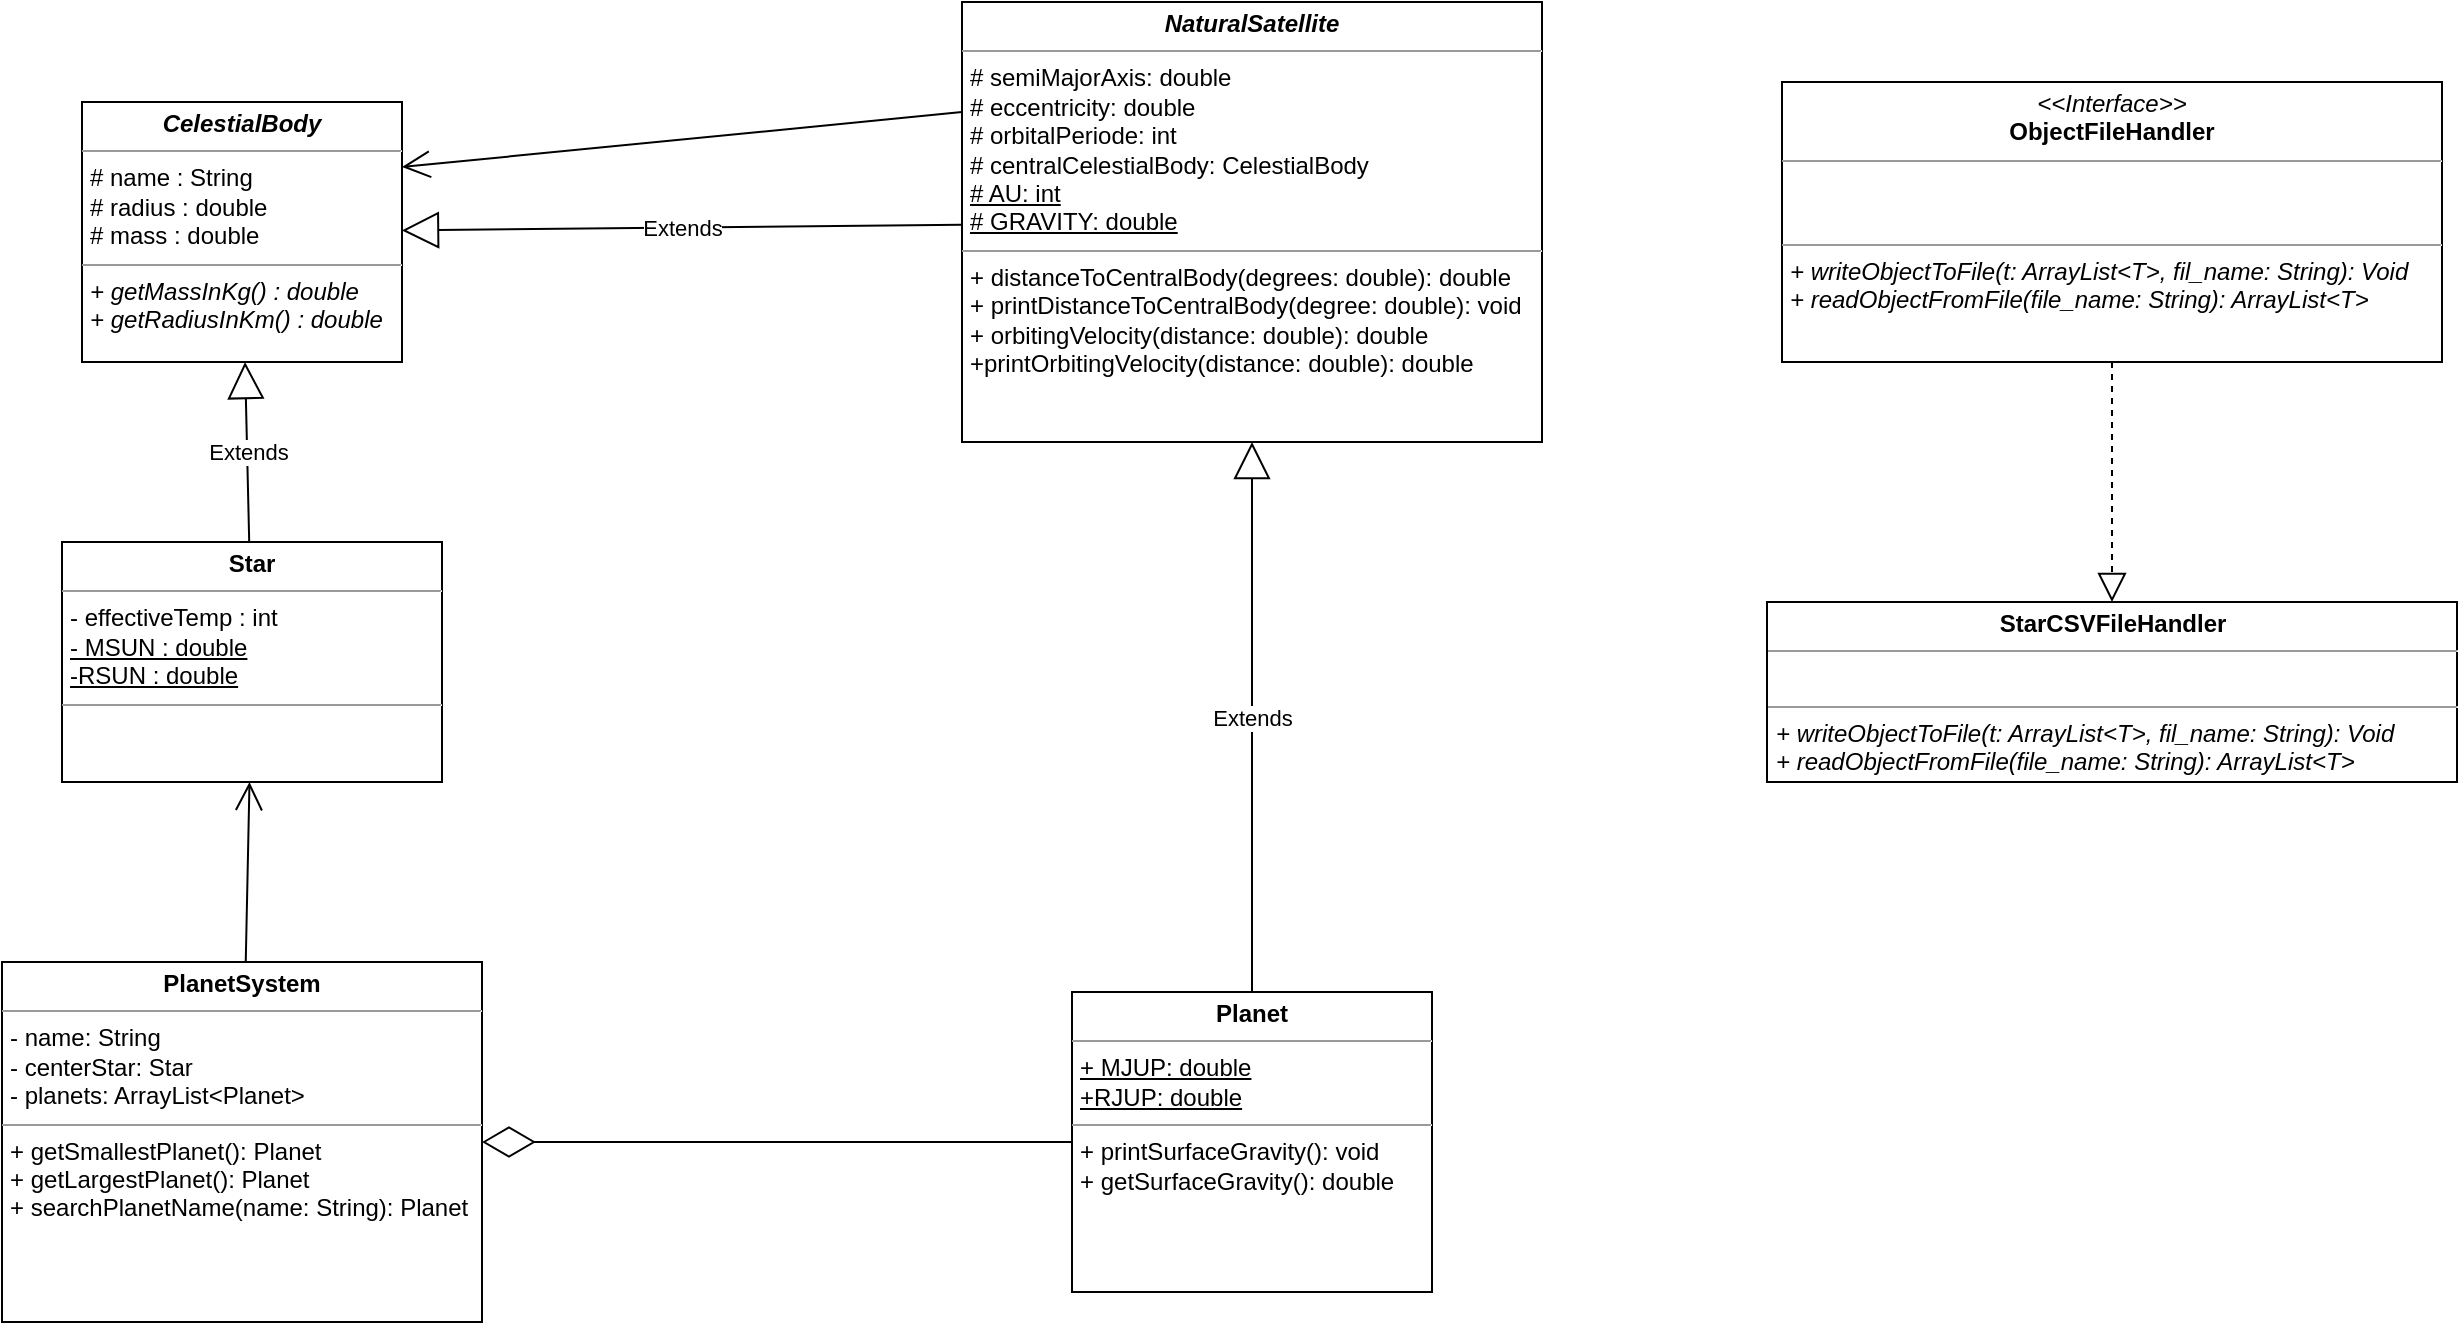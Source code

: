 <mxfile version="16.6.6" type="device"><diagram id="fWvNX-lbRBILumnIzUa4" name="Page-1"><mxGraphModel dx="1326" dy="683" grid="1" gridSize="10" guides="1" tooltips="1" connect="1" arrows="1" fold="1" page="1" pageScale="1" pageWidth="850" pageHeight="1100" math="0" shadow="0"><root><mxCell id="0"/><mxCell id="1" parent="0"/><mxCell id="OZx-ajVIzF_b5TbSiSRR-12" value="&lt;p style=&quot;margin: 0px ; margin-top: 4px ; text-align: center&quot;&gt;&lt;b&gt;Star&lt;/b&gt;&lt;/p&gt;&lt;hr size=&quot;1&quot;&gt;&lt;p style=&quot;margin: 0px ; margin-left: 4px&quot;&gt;- effectiveTemp : int&lt;/p&gt;&lt;p style=&quot;margin: 0px ; margin-left: 4px&quot;&gt;&lt;u&gt;- MSUN : double&lt;/u&gt;&lt;/p&gt;&lt;p style=&quot;margin: 0px ; margin-left: 4px&quot;&gt;&lt;u&gt;-RSUN : double&lt;/u&gt;&lt;/p&gt;&lt;hr size=&quot;1&quot;&gt;&lt;p style=&quot;margin: 0px ; margin-left: 4px&quot;&gt;&lt;br&gt;&lt;/p&gt;&lt;p style=&quot;margin: 0px ; margin-left: 4px&quot;&gt;&lt;br&gt;&lt;/p&gt;" style="verticalAlign=top;align=left;overflow=fill;fontSize=12;fontFamily=Helvetica;html=1;" parent="1" vertex="1"><mxGeometry x="70" y="280" width="190" height="120" as="geometry"/></mxCell><mxCell id="OZx-ajVIzF_b5TbSiSRR-13" value="&lt;p style=&quot;margin: 0px ; margin-top: 4px ; text-align: center&quot;&gt;&lt;b&gt;&lt;i&gt;NaturalSatellite&lt;/i&gt;&lt;/b&gt;&lt;/p&gt;&lt;hr size=&quot;1&quot;&gt;&lt;p style=&quot;margin: 0px ; margin-left: 4px&quot;&gt;# semiMajorAxis: double&lt;/p&gt;&lt;p style=&quot;margin: 0px ; margin-left: 4px&quot;&gt;# eccentricity: double&lt;/p&gt;&lt;p style=&quot;margin: 0px ; margin-left: 4px&quot;&gt;# orbitalPeriode: int&lt;/p&gt;&lt;p style=&quot;margin: 0px ; margin-left: 4px&quot;&gt;# centralCelestialBody: CelestialBody&lt;/p&gt;&lt;p style=&quot;margin: 0px ; margin-left: 4px&quot;&gt;&lt;u&gt;# AU: int&lt;/u&gt;&lt;/p&gt;&lt;p style=&quot;margin: 0px ; margin-left: 4px&quot;&gt;&lt;u&gt;# GRAVITY: double&lt;/u&gt;&lt;/p&gt;&lt;hr size=&quot;1&quot;&gt;&lt;p style=&quot;margin: 0px ; margin-left: 4px&quot;&gt;+ distanceToCentralBody(degrees: double): double&lt;/p&gt;&lt;p style=&quot;margin: 0px ; margin-left: 4px&quot;&gt;+ printDistanceToCentralBody(degree: double): void&lt;/p&gt;&lt;p style=&quot;margin: 0px ; margin-left: 4px&quot;&gt;+ orbitingVelocity(distance: double): double&lt;/p&gt;&lt;p style=&quot;margin: 0px ; margin-left: 4px&quot;&gt;+printOrbitingVelocity(distance: double): double&lt;/p&gt;&lt;p style=&quot;margin: 0px ; margin-left: 4px&quot;&gt;&lt;br&gt;&lt;/p&gt;" style="verticalAlign=top;align=left;overflow=fill;fontSize=12;fontFamily=Helvetica;html=1;" parent="1" vertex="1"><mxGeometry x="520" y="10" width="290" height="220" as="geometry"/></mxCell><mxCell id="OZx-ajVIzF_b5TbSiSRR-14" value="&lt;p style=&quot;margin: 0px ; margin-top: 4px ; text-align: center&quot;&gt;&lt;i&gt;&lt;span style=&quot;font-weight: 700&quot;&gt;CelestialBody&lt;/span&gt;&lt;br&gt;&lt;/i&gt;&lt;/p&gt;&lt;hr size=&quot;1&quot;&gt;&lt;p style=&quot;margin: 0px ; margin-left: 4px&quot;&gt;# name : String&lt;br style=&quot;padding: 0px ; margin: 0px&quot;&gt;# radius : double&lt;br style=&quot;padding: 0px ; margin: 0px&quot;&gt;# mass : double&lt;br&gt;&lt;/p&gt;&lt;hr size=&quot;1&quot;&gt;&lt;p style=&quot;margin: 0px ; margin-left: 4px&quot;&gt;&lt;span style=&quot;font-style: italic&quot;&gt;+ getMassInKg() : double&lt;/span&gt;&lt;br style=&quot;padding: 0px ; margin: 0px ; font-style: italic&quot;&gt;&lt;span style=&quot;font-style: italic&quot;&gt;+ getRadiusInKm() : double&lt;/span&gt;&lt;br&gt;&lt;/p&gt;" style="verticalAlign=top;align=left;overflow=fill;fontSize=12;fontFamily=Helvetica;html=1;" parent="1" vertex="1"><mxGeometry x="80" y="60" width="160" height="130" as="geometry"/></mxCell><mxCell id="OZx-ajVIzF_b5TbSiSRR-15" value="&lt;p style=&quot;margin: 0px ; margin-top: 4px ; text-align: center&quot;&gt;&lt;b&gt;Planet&lt;/b&gt;&lt;/p&gt;&lt;hr size=&quot;1&quot;&gt;&lt;p style=&quot;margin: 0px ; margin-left: 4px&quot;&gt;&lt;u&gt;+ MJUP: double&lt;/u&gt;&lt;/p&gt;&lt;p style=&quot;margin: 0px ; margin-left: 4px&quot;&gt;&lt;u&gt;+RJUP: double&lt;/u&gt;&lt;/p&gt;&lt;hr size=&quot;1&quot;&gt;&lt;p style=&quot;margin: 0px ; margin-left: 4px&quot;&gt;+ printSurfaceGravity(): void&lt;/p&gt;&lt;p style=&quot;margin: 0px 0px 0px 4px&quot;&gt;+ getSurfaceGravity(): double&lt;/p&gt;&lt;p style=&quot;margin: 0px ; margin-left: 4px&quot;&gt;&lt;br&gt;&lt;/p&gt;" style="verticalAlign=top;align=left;overflow=fill;fontSize=12;fontFamily=Helvetica;html=1;" parent="1" vertex="1"><mxGeometry x="575" y="505" width="180" height="150" as="geometry"/></mxCell><mxCell id="OZx-ajVIzF_b5TbSiSRR-16" value="&lt;p style=&quot;margin: 0px ; margin-top: 4px ; text-align: center&quot;&gt;&lt;b&gt;PlanetSystem&lt;/b&gt;&lt;/p&gt;&lt;hr size=&quot;1&quot;&gt;&lt;p style=&quot;margin: 0px ; margin-left: 4px&quot;&gt;- name: String&lt;/p&gt;&lt;p style=&quot;margin: 0px ; margin-left: 4px&quot;&gt;- centerStar: Star&lt;/p&gt;&lt;p style=&quot;margin: 0px ; margin-left: 4px&quot;&gt;- planets: ArrayList&amp;lt;Planet&amp;gt;&lt;/p&gt;&lt;hr size=&quot;1&quot;&gt;&lt;p style=&quot;margin: 0px ; margin-left: 4px&quot;&gt;+ getSmallestPlanet(): Planet&lt;/p&gt;&lt;p style=&quot;margin: 0px ; margin-left: 4px&quot;&gt;+ getLargestPlanet(): Planet&lt;/p&gt;&lt;p style=&quot;margin: 0px ; margin-left: 4px&quot;&gt;+ searchPlanetName(name: String): Planet&lt;/p&gt;&lt;p style=&quot;margin: 0px ; margin-left: 4px&quot;&gt;&lt;br&gt;&lt;/p&gt;" style="verticalAlign=top;align=left;overflow=fill;fontSize=12;fontFamily=Helvetica;html=1;" parent="1" vertex="1"><mxGeometry x="40" y="490" width="240" height="180" as="geometry"/></mxCell><mxCell id="lpdMHTLcFcb48Zdi08xz-1" value="Extends" style="endArrow=block;endSize=16;endFill=0;html=1;rounded=0;" parent="1" source="OZx-ajVIzF_b5TbSiSRR-12" target="OZx-ajVIzF_b5TbSiSRR-14" edge="1"><mxGeometry width="160" relative="1" as="geometry"><mxPoint x="340" y="210" as="sourcePoint"/><mxPoint x="190" y="380" as="targetPoint"/></mxGeometry></mxCell><mxCell id="lpdMHTLcFcb48Zdi08xz-2" value="Extends" style="endArrow=block;endSize=16;endFill=0;html=1;rounded=0;" parent="1" source="OZx-ajVIzF_b5TbSiSRR-13" target="OZx-ajVIzF_b5TbSiSRR-14" edge="1"><mxGeometry width="160" relative="1" as="geometry"><mxPoint x="450" y="320" as="sourcePoint"/><mxPoint x="270" y="220" as="targetPoint"/></mxGeometry></mxCell><mxCell id="lpdMHTLcFcb48Zdi08xz-3" value="Extends" style="endArrow=block;endSize=16;endFill=0;html=1;rounded=0;" parent="1" source="OZx-ajVIzF_b5TbSiSRR-15" target="OZx-ajVIzF_b5TbSiSRR-13" edge="1"><mxGeometry width="160" relative="1" as="geometry"><mxPoint x="620" y="320" as="sourcePoint"/><mxPoint x="780" y="320" as="targetPoint"/></mxGeometry></mxCell><mxCell id="lpdMHTLcFcb48Zdi08xz-5" value="" style="endArrow=diamondThin;endFill=0;endSize=24;html=1;rounded=0;edgeStyle=orthogonalEdgeStyle;" parent="1" source="OZx-ajVIzF_b5TbSiSRR-15" target="OZx-ajVIzF_b5TbSiSRR-16" edge="1"><mxGeometry width="160" relative="1" as="geometry"><mxPoint x="520" y="810" as="sourcePoint"/><mxPoint x="320" y="795" as="targetPoint"/></mxGeometry></mxCell><mxCell id="lpdMHTLcFcb48Zdi08xz-9" value="" style="endArrow=open;endFill=1;endSize=12;html=1;rounded=0;exitX=0;exitY=0.25;exitDx=0;exitDy=0;entryX=1;entryY=0.25;entryDx=0;entryDy=0;" parent="1" source="OZx-ajVIzF_b5TbSiSRR-13" target="OZx-ajVIzF_b5TbSiSRR-14" edge="1"><mxGeometry width="160" relative="1" as="geometry"><mxPoint x="310" y="70" as="sourcePoint"/><mxPoint x="470" y="70" as="targetPoint"/></mxGeometry></mxCell><mxCell id="lpdMHTLcFcb48Zdi08xz-10" value="" style="endArrow=open;endFill=1;endSize=12;html=1;rounded=0;" parent="1" source="OZx-ajVIzF_b5TbSiSRR-16" target="OZx-ajVIzF_b5TbSiSRR-12" edge="1"><mxGeometry width="160" relative="1" as="geometry"><mxPoint x="320" y="370" as="sourcePoint"/><mxPoint x="480" y="370" as="targetPoint"/></mxGeometry></mxCell><mxCell id="1JkqBidGn2o1b_VAp2ig-1" value="&lt;p style=&quot;margin: 0px ; margin-top: 4px ; text-align: center&quot;&gt;&lt;i&gt;&amp;lt;&amp;lt;Interface&amp;gt;&amp;gt;&lt;/i&gt;&lt;br&gt;&lt;b&gt;ObjectFileHandler&lt;/b&gt;&lt;/p&gt;&lt;hr size=&quot;1&quot;&gt;&lt;p style=&quot;margin: 0px ; margin-left: 4px&quot;&gt;&lt;br&gt;&lt;br&gt;&lt;/p&gt;&lt;hr size=&quot;1&quot;&gt;&lt;p style=&quot;margin: 0px ; margin-left: 4px&quot;&gt;&lt;i&gt;+ writeObjectToFile&lt;span&gt;(t: ArrayList&amp;lt;T&amp;gt;, fil_name: String): Void&lt;/span&gt;&lt;/i&gt;&lt;/p&gt;&lt;p style=&quot;margin: 0px ; margin-left: 4px&quot;&gt;&lt;i&gt;+ readObjectFromFile(file_name: String): ArrayList&amp;lt;T&amp;gt;&lt;/i&gt;&lt;/p&gt;" style="verticalAlign=top;align=left;overflow=fill;fontSize=12;fontFamily=Helvetica;html=1;" vertex="1" parent="1"><mxGeometry x="930" y="50" width="330" height="140" as="geometry"/></mxCell><mxCell id="1JkqBidGn2o1b_VAp2ig-2" value="&lt;p style=&quot;margin: 0px ; margin-top: 4px ; text-align: center&quot;&gt;&lt;b&gt;StarCSVFileHandler&lt;/b&gt;&lt;/p&gt;&lt;hr size=&quot;1&quot;&gt;&lt;p style=&quot;margin: 0px ; margin-left: 4px&quot;&gt;&lt;br&gt;&lt;/p&gt;&lt;hr size=&quot;1&quot;&gt;&lt;p style=&quot;margin: 0px 0px 0px 4px&quot;&gt;&lt;i&gt;+ writeObjectToFile(t: ArrayList&amp;lt;T&amp;gt;, fil_name: String): Void&lt;/i&gt;&lt;/p&gt;&lt;p style=&quot;margin: 0px 0px 0px 4px&quot;&gt;&lt;i&gt;+ readObjectFromFile(file_name: String): ArrayList&amp;lt;T&amp;gt;&lt;/i&gt;&lt;/p&gt;" style="verticalAlign=top;align=left;overflow=fill;fontSize=12;fontFamily=Helvetica;html=1;" vertex="1" parent="1"><mxGeometry x="922.5" y="310" width="345" height="90" as="geometry"/></mxCell><mxCell id="1JkqBidGn2o1b_VAp2ig-3" value="" style="endArrow=block;dashed=1;endFill=0;endSize=12;html=1;rounded=0;exitX=0.5;exitY=1;exitDx=0;exitDy=0;entryX=0.5;entryY=0;entryDx=0;entryDy=0;" edge="1" parent="1" source="1JkqBidGn2o1b_VAp2ig-1" target="1JkqBidGn2o1b_VAp2ig-2"><mxGeometry width="160" relative="1" as="geometry"><mxPoint x="370" y="760" as="sourcePoint"/><mxPoint x="480" y="760" as="targetPoint"/></mxGeometry></mxCell></root></mxGraphModel></diagram></mxfile>